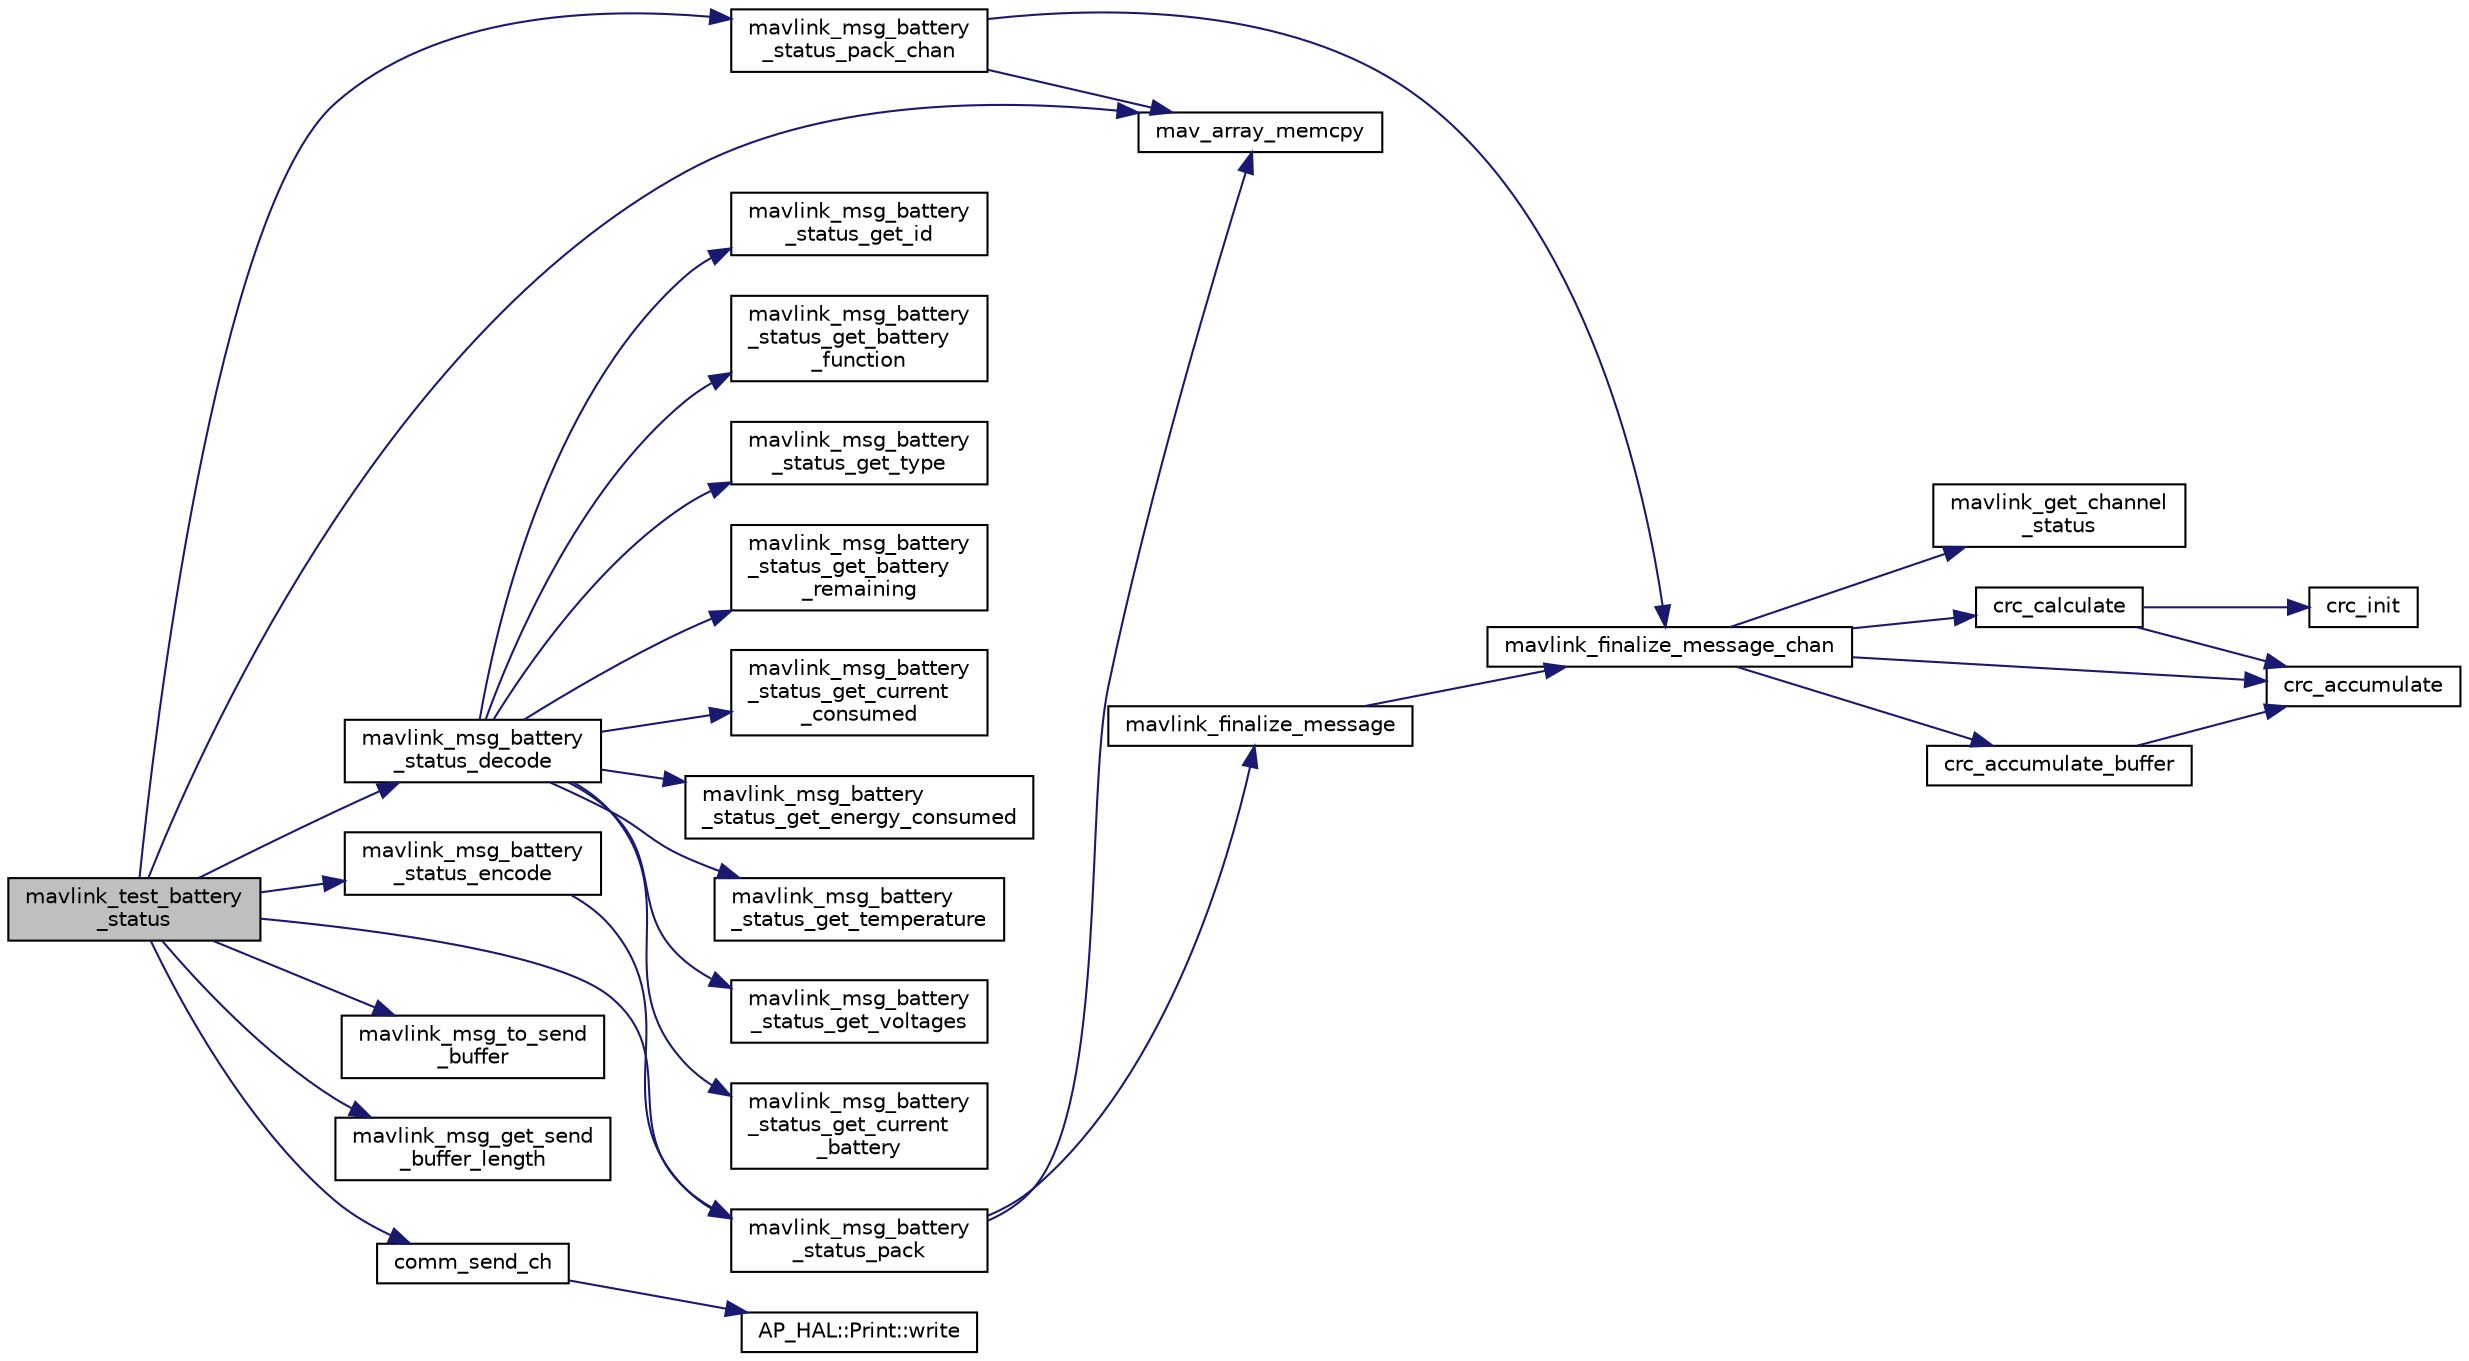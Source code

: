 digraph "mavlink_test_battery_status"
{
 // INTERACTIVE_SVG=YES
  edge [fontname="Helvetica",fontsize="10",labelfontname="Helvetica",labelfontsize="10"];
  node [fontname="Helvetica",fontsize="10",shape=record];
  rankdir="LR";
  Node1 [label="mavlink_test_battery\l_status",height=0.2,width=0.4,color="black", fillcolor="grey75", style="filled", fontcolor="black"];
  Node1 -> Node2 [color="midnightblue",fontsize="10",style="solid",fontname="Helvetica"];
  Node2 [label="mav_array_memcpy",height=0.2,width=0.4,color="black", fillcolor="white", style="filled",URL="$protocol_8h.html#a4486c3d5854cac1cb6a0fb1cc5ba570c"];
  Node1 -> Node3 [color="midnightblue",fontsize="10",style="solid",fontname="Helvetica"];
  Node3 [label="mavlink_msg_battery\l_status_encode",height=0.2,width=0.4,color="black", fillcolor="white", style="filled",URL="$mavlink__msg__battery__status_8h.html#a37cd97dbfd8238a57c1fbc18a15fef29",tooltip="Encode a battery_status struct. "];
  Node3 -> Node4 [color="midnightblue",fontsize="10",style="solid",fontname="Helvetica"];
  Node4 [label="mavlink_msg_battery\l_status_pack",height=0.2,width=0.4,color="black", fillcolor="white", style="filled",URL="$mavlink__msg__battery__status_8h.html#a8d19a3214c5438f69739f2ce38589d6b",tooltip="Pack a battery_status message. "];
  Node4 -> Node2 [color="midnightblue",fontsize="10",style="solid",fontname="Helvetica"];
  Node4 -> Node5 [color="midnightblue",fontsize="10",style="solid",fontname="Helvetica"];
  Node5 [label="mavlink_finalize_message",height=0.2,width=0.4,color="black", fillcolor="white", style="filled",URL="$mavlink__helpers_8h.html#af3bea083c5ec83f5b6570b2bd4a817d0",tooltip="Finalize a MAVLink message with MAVLINK_COMM_0 as default channel. "];
  Node5 -> Node6 [color="midnightblue",fontsize="10",style="solid",fontname="Helvetica"];
  Node6 [label="mavlink_finalize_message_chan",height=0.2,width=0.4,color="black", fillcolor="white", style="filled",URL="$mavlink__helpers_8h.html#aa66131138fc02101dcc73b4b556ab422",tooltip="Finalize a MAVLink message with channel assignment. "];
  Node6 -> Node7 [color="midnightblue",fontsize="10",style="solid",fontname="Helvetica"];
  Node7 [label="mavlink_get_channel\l_status",height=0.2,width=0.4,color="black", fillcolor="white", style="filled",URL="$mavlink__helpers_8h.html#ac006d308067f48514ca5c0cf0b046c28"];
  Node6 -> Node8 [color="midnightblue",fontsize="10",style="solid",fontname="Helvetica"];
  Node8 [label="crc_calculate",height=0.2,width=0.4,color="black", fillcolor="white", style="filled",URL="$checksum_8h.html#ab4264eb7b9e22aabb5cc3191bce35f4c",tooltip="Calculates the X.25 checksum on a byte buffer. "];
  Node8 -> Node9 [color="midnightblue",fontsize="10",style="solid",fontname="Helvetica"];
  Node9 [label="crc_init",height=0.2,width=0.4,color="black", fillcolor="white", style="filled",URL="$checksum_8h.html#aee738f6e20d31b027afdd966c79befae",tooltip="Initiliaze the buffer for the X.25 CRC. "];
  Node8 -> Node10 [color="midnightblue",fontsize="10",style="solid",fontname="Helvetica"];
  Node10 [label="crc_accumulate",height=0.2,width=0.4,color="black", fillcolor="white", style="filled",URL="$checksum_8h.html#ade2bbc31cd3b5b6d839556f56de61957",tooltip="Accumulate the X.25 CRC by adding one char at a time. "];
  Node6 -> Node11 [color="midnightblue",fontsize="10",style="solid",fontname="Helvetica"];
  Node11 [label="crc_accumulate_buffer",height=0.2,width=0.4,color="black", fillcolor="white", style="filled",URL="$checksum_8h.html#abcbaa800e8fcbcdf9bb48168657fbefd",tooltip="Accumulate the X.25 CRC by adding an array of bytes. "];
  Node11 -> Node10 [color="midnightblue",fontsize="10",style="solid",fontname="Helvetica"];
  Node6 -> Node10 [color="midnightblue",fontsize="10",style="solid",fontname="Helvetica"];
  Node1 -> Node12 [color="midnightblue",fontsize="10",style="solid",fontname="Helvetica"];
  Node12 [label="mavlink_msg_battery\l_status_decode",height=0.2,width=0.4,color="black", fillcolor="white", style="filled",URL="$mavlink__msg__battery__status_8h.html#a2f68f4c93b474c8894a70068259f4ea4",tooltip="Decode a battery_status message into a struct. "];
  Node12 -> Node13 [color="midnightblue",fontsize="10",style="solid",fontname="Helvetica"];
  Node13 [label="mavlink_msg_battery\l_status_get_current\l_consumed",height=0.2,width=0.4,color="black", fillcolor="white", style="filled",URL="$mavlink__msg__battery__status_8h.html#a30571db50999c9bc546a971e557d9224",tooltip="Get field current_consumed from battery_status message. "];
  Node12 -> Node14 [color="midnightblue",fontsize="10",style="solid",fontname="Helvetica"];
  Node14 [label="mavlink_msg_battery\l_status_get_energy_consumed",height=0.2,width=0.4,color="black", fillcolor="white", style="filled",URL="$mavlink__msg__battery__status_8h.html#a2ec47d94ce33778ed40685ee4bbf113f",tooltip="Get field energy_consumed from battery_status message. "];
  Node12 -> Node15 [color="midnightblue",fontsize="10",style="solid",fontname="Helvetica"];
  Node15 [label="mavlink_msg_battery\l_status_get_temperature",height=0.2,width=0.4,color="black", fillcolor="white", style="filled",URL="$mavlink__msg__battery__status_8h.html#abe92f353e37ccb73b40d9a3c65539b4c",tooltip="Get field temperature from battery_status message. "];
  Node12 -> Node16 [color="midnightblue",fontsize="10",style="solid",fontname="Helvetica"];
  Node16 [label="mavlink_msg_battery\l_status_get_voltages",height=0.2,width=0.4,color="black", fillcolor="white", style="filled",URL="$mavlink__msg__battery__status_8h.html#a3a394e6dd64f8a95146616d70a4f7506",tooltip="Get field voltages from battery_status message. "];
  Node12 -> Node17 [color="midnightblue",fontsize="10",style="solid",fontname="Helvetica"];
  Node17 [label="mavlink_msg_battery\l_status_get_current\l_battery",height=0.2,width=0.4,color="black", fillcolor="white", style="filled",URL="$mavlink__msg__battery__status_8h.html#a6e3e9a95285ef105990fe7a4f7dff47c",tooltip="Get field current_battery from battery_status message. "];
  Node12 -> Node18 [color="midnightblue",fontsize="10",style="solid",fontname="Helvetica"];
  Node18 [label="mavlink_msg_battery\l_status_get_id",height=0.2,width=0.4,color="black", fillcolor="white", style="filled",URL="$mavlink__msg__battery__status_8h.html#a9e843eb65b6f04217a22091914e90e49",tooltip="Send a battery_status message. "];
  Node12 -> Node19 [color="midnightblue",fontsize="10",style="solid",fontname="Helvetica"];
  Node19 [label="mavlink_msg_battery\l_status_get_battery\l_function",height=0.2,width=0.4,color="black", fillcolor="white", style="filled",URL="$mavlink__msg__battery__status_8h.html#aec38451b6da50cbbdacb8b003cc47869",tooltip="Get field battery_function from battery_status message. "];
  Node12 -> Node20 [color="midnightblue",fontsize="10",style="solid",fontname="Helvetica"];
  Node20 [label="mavlink_msg_battery\l_status_get_type",height=0.2,width=0.4,color="black", fillcolor="white", style="filled",URL="$mavlink__msg__battery__status_8h.html#a1cedcba2d501dc13a89d14b7c99ba215",tooltip="Get field type from battery_status message. "];
  Node12 -> Node21 [color="midnightblue",fontsize="10",style="solid",fontname="Helvetica"];
  Node21 [label="mavlink_msg_battery\l_status_get_battery\l_remaining",height=0.2,width=0.4,color="black", fillcolor="white", style="filled",URL="$mavlink__msg__battery__status_8h.html#aa38a67c9282d0fb3356c6758e7a6d6d9",tooltip="Get field battery_remaining from battery_status message. "];
  Node1 -> Node4 [color="midnightblue",fontsize="10",style="solid",fontname="Helvetica"];
  Node1 -> Node22 [color="midnightblue",fontsize="10",style="solid",fontname="Helvetica"];
  Node22 [label="mavlink_msg_battery\l_status_pack_chan",height=0.2,width=0.4,color="black", fillcolor="white", style="filled",URL="$mavlink__msg__battery__status_8h.html#aeb5a2737996e72e6f59ec6c6f6e4385d",tooltip="Pack a battery_status message on a channel. "];
  Node22 -> Node2 [color="midnightblue",fontsize="10",style="solid",fontname="Helvetica"];
  Node22 -> Node6 [color="midnightblue",fontsize="10",style="solid",fontname="Helvetica"];
  Node1 -> Node23 [color="midnightblue",fontsize="10",style="solid",fontname="Helvetica"];
  Node23 [label="mavlink_msg_to_send\l_buffer",height=0.2,width=0.4,color="black", fillcolor="white", style="filled",URL="$mavlink__helpers_8h.html#afea0a9befa84822fd62c2899ea0d849e",tooltip="Pack a message to send it over a serial byte stream. "];
  Node1 -> Node24 [color="midnightblue",fontsize="10",style="solid",fontname="Helvetica"];
  Node24 [label="mavlink_msg_get_send\l_buffer_length",height=0.2,width=0.4,color="black", fillcolor="white", style="filled",URL="$protocol_8h.html#aa86c08f27aabb7a2e12a67f189f590c8",tooltip="Get the required buffer size for this message. "];
  Node1 -> Node25 [color="midnightblue",fontsize="10",style="solid",fontname="Helvetica"];
  Node25 [label="comm_send_ch",height=0.2,width=0.4,color="black", fillcolor="white", style="filled",URL="$GCS__MAVLink_8h.html#ab753873a1ee10adedd0ce246311468f8"];
  Node25 -> Node26 [color="midnightblue",fontsize="10",style="solid",fontname="Helvetica"];
  Node26 [label="AP_HAL::Print::write",height=0.2,width=0.4,color="black", fillcolor="white", style="filled",URL="$classAP__HAL_1_1Print.html#acc65391952a43334f8f5c9bef341f501"];
}
